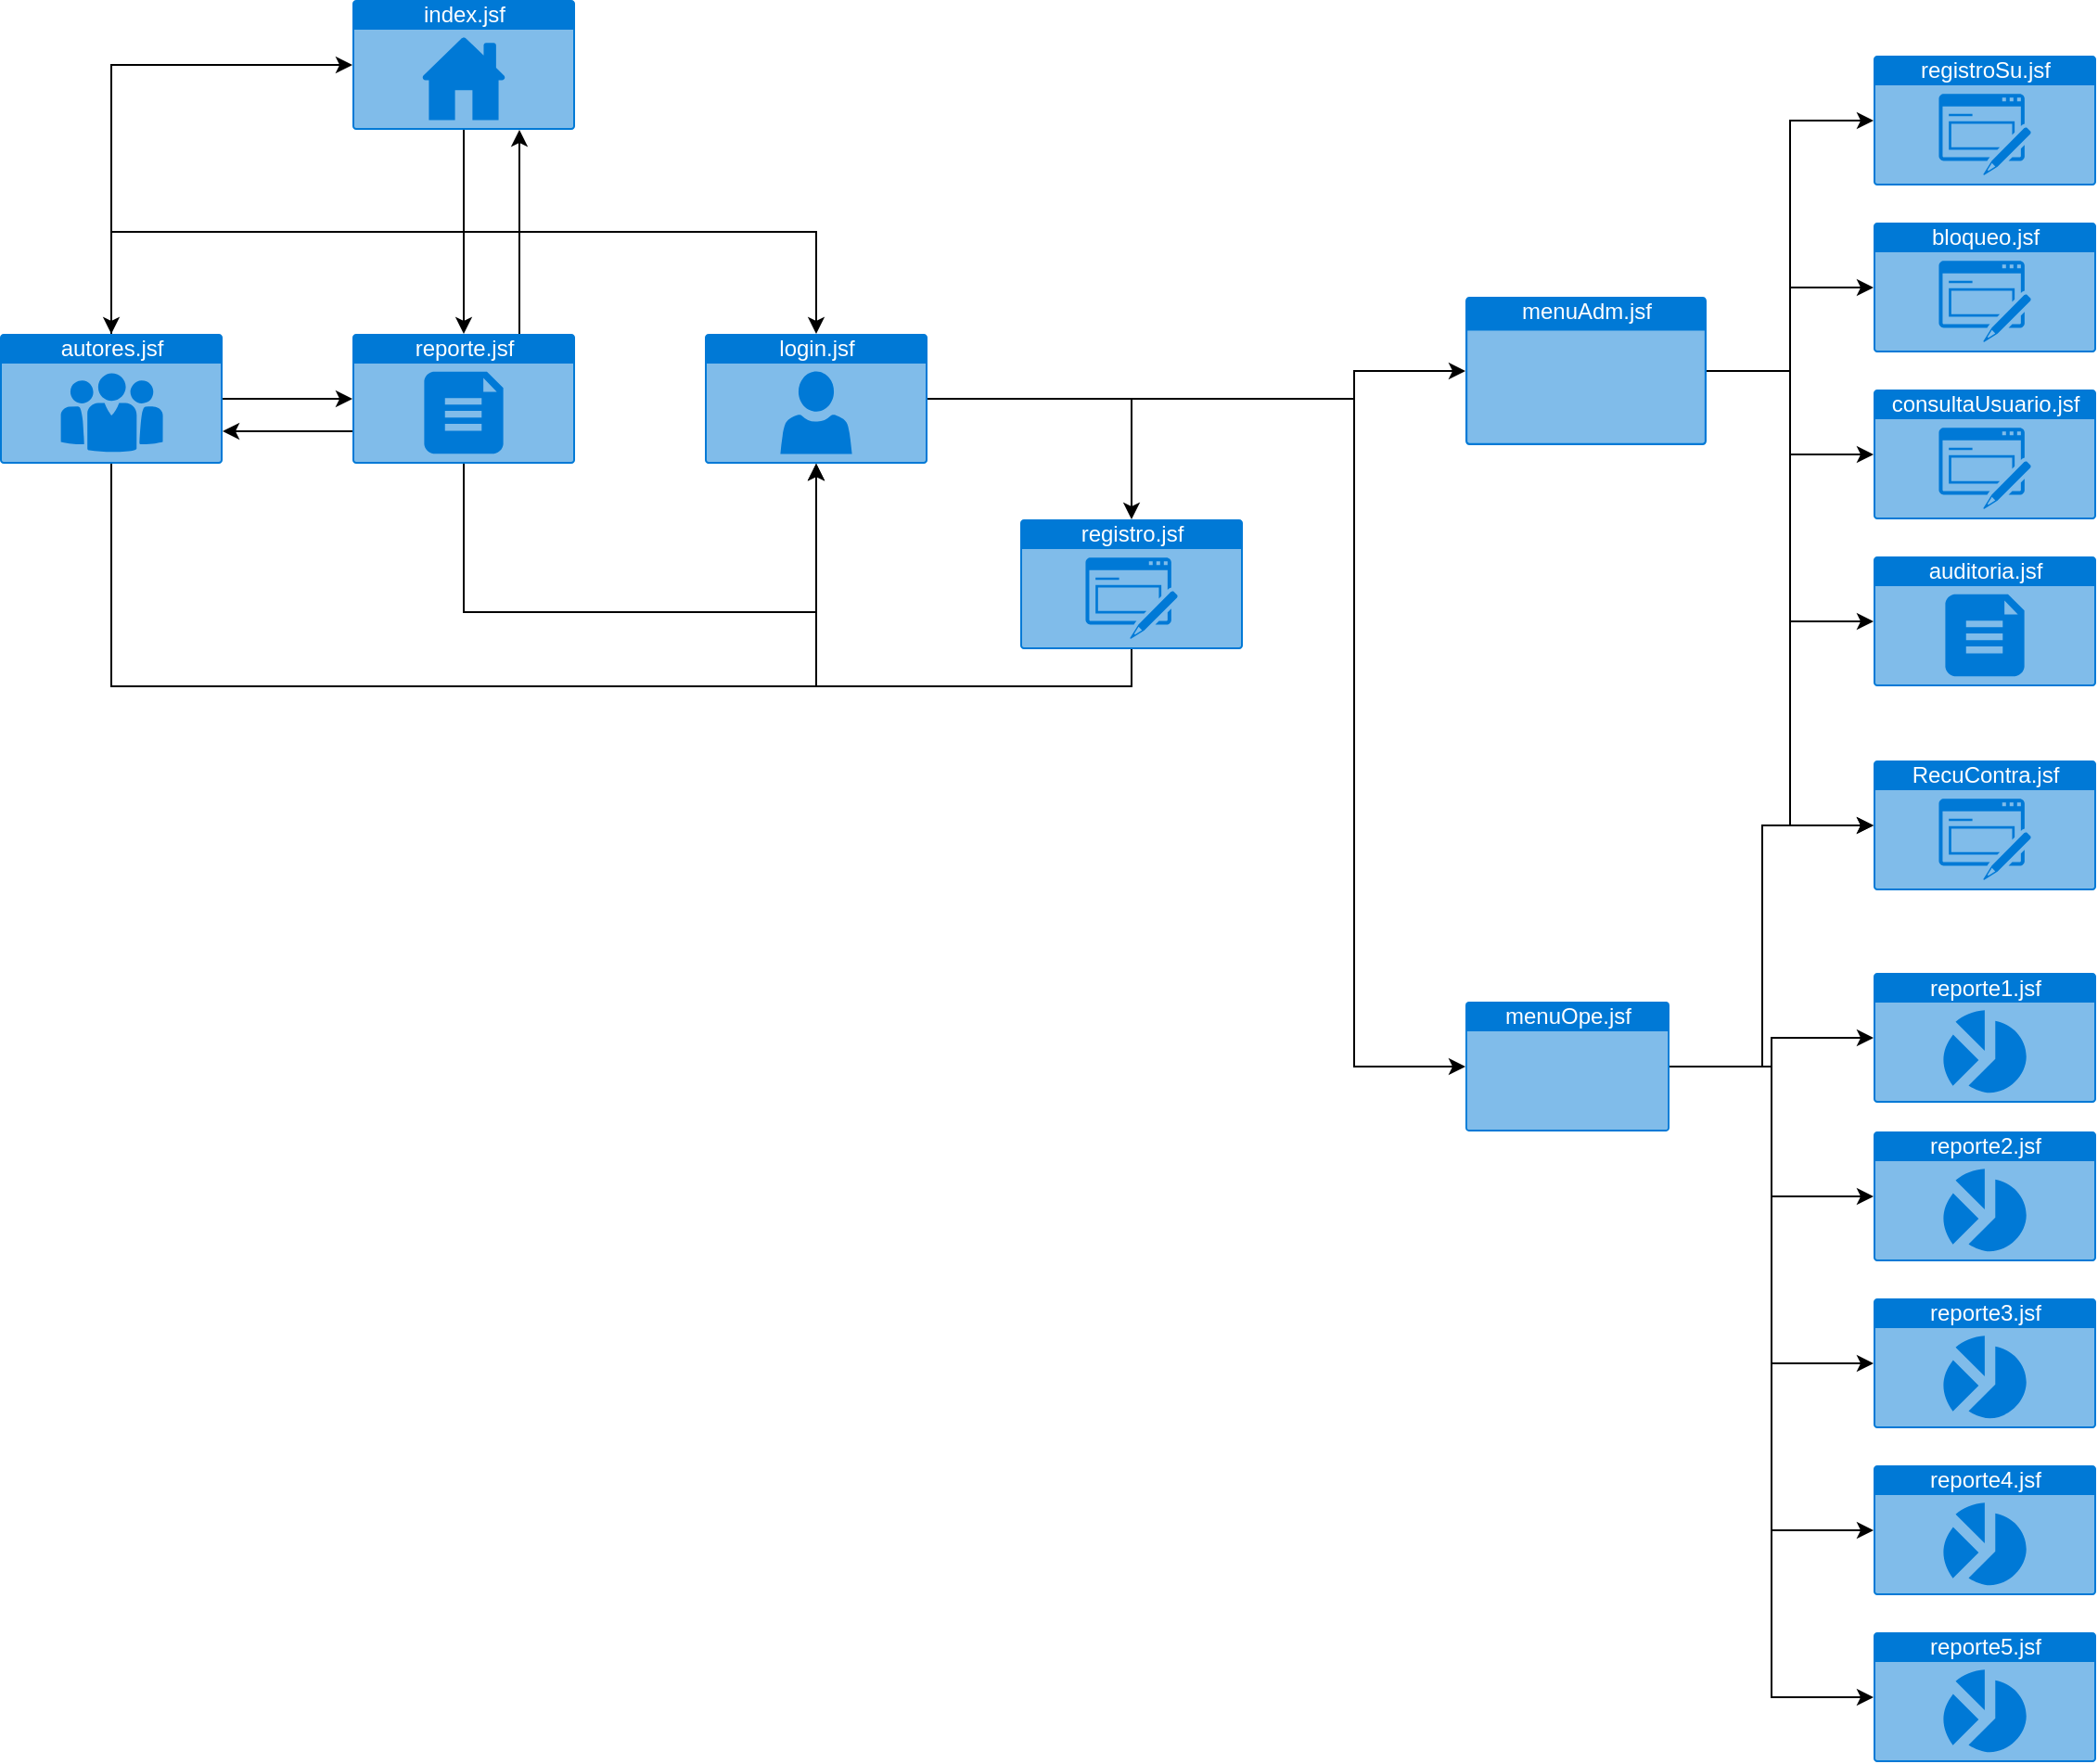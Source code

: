 <mxfile version="14.7.7" type="github">
  <diagram id="slKkDAH2nA_gxa5EpRuj" name="mapaNavegación">
    <mxGraphModel dx="1038" dy="585" grid="1" gridSize="10" guides="1" tooltips="1" connect="1" arrows="1" fold="1" page="1" pageScale="1" pageWidth="827" pageHeight="1169" math="0" shadow="0">
      <root>
        <mxCell id="0" />
        <mxCell id="1" parent="0" />
        <mxCell id="r5AlwJAiXxnHD5-CUrwC-1" style="edgeStyle=orthogonalEdgeStyle;rounded=0;orthogonalLoop=1;jettySize=auto;html=1;exitX=0.5;exitY=1;exitDx=0;exitDy=0;exitPerimeter=0;entryX=0.5;entryY=0;entryDx=0;entryDy=0;entryPerimeter=0;" parent="1" source="r5AlwJAiXxnHD5-CUrwC-4" target="r5AlwJAiXxnHD5-CUrwC-13" edge="1">
          <mxGeometry relative="1" as="geometry" />
        </mxCell>
        <mxCell id="r5AlwJAiXxnHD5-CUrwC-2" style="edgeStyle=orthogonalEdgeStyle;rounded=0;orthogonalLoop=1;jettySize=auto;html=1;exitX=0.5;exitY=1;exitDx=0;exitDy=0;exitPerimeter=0;" parent="1" source="r5AlwJAiXxnHD5-CUrwC-4" target="r5AlwJAiXxnHD5-CUrwC-9" edge="1">
          <mxGeometry relative="1" as="geometry" />
        </mxCell>
        <mxCell id="r5AlwJAiXxnHD5-CUrwC-3" style="edgeStyle=orthogonalEdgeStyle;rounded=0;orthogonalLoop=1;jettySize=auto;html=1;exitX=0.5;exitY=1;exitDx=0;exitDy=0;exitPerimeter=0;" parent="1" source="r5AlwJAiXxnHD5-CUrwC-4" target="r5AlwJAiXxnHD5-CUrwC-5" edge="1">
          <mxGeometry relative="1" as="geometry" />
        </mxCell>
        <mxCell id="r5AlwJAiXxnHD5-CUrwC-4" value="index.jsf" style="html=1;strokeColor=none;fillColor=#0079D6;labelPosition=center;verticalLabelPosition=middle;verticalAlign=top;align=center;fontSize=12;outlineConnect=0;spacingTop=-6;fontColor=#FFFFFF;shape=mxgraph.sitemap.home;" parent="1" vertex="1">
          <mxGeometry x="250" y="60" width="120" height="70" as="geometry" />
        </mxCell>
        <mxCell id="u08BsZFnV7eaKjJMaNz5-3" style="edgeStyle=orthogonalEdgeStyle;rounded=0;orthogonalLoop=1;jettySize=auto;html=1;exitX=1;exitY=0.5;exitDx=0;exitDy=0;exitPerimeter=0;" edge="1" parent="1" source="r5AlwJAiXxnHD5-CUrwC-5" target="u08BsZFnV7eaKjJMaNz5-1">
          <mxGeometry relative="1" as="geometry">
            <Array as="points">
              <mxPoint x="790" y="275" />
              <mxPoint x="790" y="260" />
            </Array>
          </mxGeometry>
        </mxCell>
        <mxCell id="u08BsZFnV7eaKjJMaNz5-4" style="edgeStyle=orthogonalEdgeStyle;rounded=0;orthogonalLoop=1;jettySize=auto;html=1;exitX=1;exitY=0.5;exitDx=0;exitDy=0;exitPerimeter=0;" edge="1" parent="1" source="r5AlwJAiXxnHD5-CUrwC-5" target="u08BsZFnV7eaKjJMaNz5-2">
          <mxGeometry relative="1" as="geometry">
            <Array as="points">
              <mxPoint x="790" y="275" />
              <mxPoint x="790" y="635" />
            </Array>
          </mxGeometry>
        </mxCell>
        <mxCell id="u08BsZFnV7eaKjJMaNz5-28" style="edgeStyle=orthogonalEdgeStyle;rounded=0;orthogonalLoop=1;jettySize=auto;html=1;exitX=1;exitY=0.5;exitDx=0;exitDy=0;exitPerimeter=0;entryX=0.5;entryY=0;entryDx=0;entryDy=0;entryPerimeter=0;" edge="1" parent="1" source="r5AlwJAiXxnHD5-CUrwC-5" target="ZIqaS8-U01cKpPwVh8nm-2">
          <mxGeometry relative="1" as="geometry" />
        </mxCell>
        <mxCell id="r5AlwJAiXxnHD5-CUrwC-5" value="login.jsf&lt;br&gt;" style="html=1;strokeColor=none;fillColor=#0079D6;labelPosition=center;verticalLabelPosition=middle;verticalAlign=top;align=center;fontSize=12;outlineConnect=0;spacingTop=-6;fontColor=#FFFFFF;shape=mxgraph.sitemap.profile;" parent="1" vertex="1">
          <mxGeometry x="440" y="240" width="120" height="70" as="geometry" />
        </mxCell>
        <mxCell id="r5AlwJAiXxnHD5-CUrwC-6" style="edgeStyle=orthogonalEdgeStyle;rounded=0;orthogonalLoop=1;jettySize=auto;html=1;exitX=0.5;exitY=1;exitDx=0;exitDy=0;exitPerimeter=0;" parent="1" source="r5AlwJAiXxnHD5-CUrwC-9" edge="1">
          <mxGeometry relative="1" as="geometry">
            <mxPoint x="500" y="310" as="targetPoint" />
            <Array as="points">
              <mxPoint x="310" y="390" />
              <mxPoint x="500" y="390" />
            </Array>
          </mxGeometry>
        </mxCell>
        <mxCell id="r5AlwJAiXxnHD5-CUrwC-7" style="edgeStyle=orthogonalEdgeStyle;rounded=0;orthogonalLoop=1;jettySize=auto;html=1;exitX=0;exitY=0.75;exitDx=0;exitDy=0;exitPerimeter=0;entryX=1;entryY=0.75;entryDx=0;entryDy=0;entryPerimeter=0;" parent="1" source="r5AlwJAiXxnHD5-CUrwC-9" target="r5AlwJAiXxnHD5-CUrwC-13" edge="1">
          <mxGeometry relative="1" as="geometry" />
        </mxCell>
        <mxCell id="r5AlwJAiXxnHD5-CUrwC-8" style="edgeStyle=orthogonalEdgeStyle;rounded=0;orthogonalLoop=1;jettySize=auto;html=1;exitX=0.75;exitY=0;exitDx=0;exitDy=0;exitPerimeter=0;entryX=0.75;entryY=1;entryDx=0;entryDy=0;entryPerimeter=0;" parent="1" source="r5AlwJAiXxnHD5-CUrwC-9" target="r5AlwJAiXxnHD5-CUrwC-4" edge="1">
          <mxGeometry relative="1" as="geometry" />
        </mxCell>
        <mxCell id="r5AlwJAiXxnHD5-CUrwC-9" value="reporte.jsf" style="html=1;strokeColor=none;fillColor=#0079D6;labelPosition=center;verticalLabelPosition=middle;verticalAlign=top;align=center;fontSize=12;outlineConnect=0;spacingTop=-6;fontColor=#FFFFFF;shape=mxgraph.sitemap.document;" parent="1" vertex="1">
          <mxGeometry x="250" y="240" width="120" height="70" as="geometry" />
        </mxCell>
        <mxCell id="r5AlwJAiXxnHD5-CUrwC-10" style="edgeStyle=orthogonalEdgeStyle;rounded=0;orthogonalLoop=1;jettySize=auto;html=1;exitX=0.5;exitY=1;exitDx=0;exitDy=0;exitPerimeter=0;entryX=0.5;entryY=1;entryDx=0;entryDy=0;entryPerimeter=0;" parent="1" source="r5AlwJAiXxnHD5-CUrwC-13" target="r5AlwJAiXxnHD5-CUrwC-5" edge="1">
          <mxGeometry relative="1" as="geometry">
            <Array as="points">
              <mxPoint x="120" y="430" />
              <mxPoint x="500" y="430" />
            </Array>
          </mxGeometry>
        </mxCell>
        <mxCell id="r5AlwJAiXxnHD5-CUrwC-11" style="edgeStyle=orthogonalEdgeStyle;rounded=0;orthogonalLoop=1;jettySize=auto;html=1;exitX=1;exitY=0.5;exitDx=0;exitDy=0;exitPerimeter=0;entryX=0;entryY=0.5;entryDx=0;entryDy=0;entryPerimeter=0;" parent="1" source="r5AlwJAiXxnHD5-CUrwC-13" target="r5AlwJAiXxnHD5-CUrwC-9" edge="1">
          <mxGeometry relative="1" as="geometry" />
        </mxCell>
        <mxCell id="r5AlwJAiXxnHD5-CUrwC-12" style="edgeStyle=orthogonalEdgeStyle;rounded=0;orthogonalLoop=1;jettySize=auto;html=1;exitX=0.5;exitY=0;exitDx=0;exitDy=0;exitPerimeter=0;entryX=0;entryY=0.5;entryDx=0;entryDy=0;entryPerimeter=0;" parent="1" source="r5AlwJAiXxnHD5-CUrwC-13" target="r5AlwJAiXxnHD5-CUrwC-4" edge="1">
          <mxGeometry relative="1" as="geometry" />
        </mxCell>
        <mxCell id="r5AlwJAiXxnHD5-CUrwC-13" value="autores.jsf" style="html=1;strokeColor=none;fillColor=#0079D6;labelPosition=center;verticalLabelPosition=middle;verticalAlign=top;align=center;fontSize=12;outlineConnect=0;spacingTop=-6;fontColor=#FFFFFF;shape=mxgraph.sitemap.about_us;" parent="1" vertex="1">
          <mxGeometry x="60" y="240" width="120" height="70" as="geometry" />
        </mxCell>
        <mxCell id="u08BsZFnV7eaKjJMaNz5-29" style="edgeStyle=orthogonalEdgeStyle;rounded=0;orthogonalLoop=1;jettySize=auto;html=1;exitX=0.5;exitY=1;exitDx=0;exitDy=0;exitPerimeter=0;entryX=0.5;entryY=1;entryDx=0;entryDy=0;entryPerimeter=0;" edge="1" parent="1" source="ZIqaS8-U01cKpPwVh8nm-2" target="r5AlwJAiXxnHD5-CUrwC-5">
          <mxGeometry relative="1" as="geometry" />
        </mxCell>
        <mxCell id="ZIqaS8-U01cKpPwVh8nm-2" value="registro.jsf" style="html=1;strokeColor=none;fillColor=#0079D6;labelPosition=center;verticalLabelPosition=middle;verticalAlign=top;align=center;fontSize=12;outlineConnect=0;spacingTop=-6;fontColor=#FFFFFF;shape=mxgraph.sitemap.form;" parent="1" vertex="1">
          <mxGeometry x="610" y="340" width="120" height="70" as="geometry" />
        </mxCell>
        <mxCell id="ZIqaS8-U01cKpPwVh8nm-4" value="registroSu.jsf" style="html=1;strokeColor=none;fillColor=#0079D6;labelPosition=center;verticalLabelPosition=middle;verticalAlign=top;align=center;fontSize=12;outlineConnect=0;spacingTop=-6;fontColor=#FFFFFF;shape=mxgraph.sitemap.form;" parent="1" vertex="1">
          <mxGeometry x="1070" y="90" width="120" height="70" as="geometry" />
        </mxCell>
        <mxCell id="u08BsZFnV7eaKjJMaNz5-6" style="edgeStyle=orthogonalEdgeStyle;rounded=0;orthogonalLoop=1;jettySize=auto;html=1;exitX=1;exitY=0.5;exitDx=0;exitDy=0;exitPerimeter=0;entryX=0;entryY=0.5;entryDx=0;entryDy=0;entryPerimeter=0;" edge="1" parent="1" source="u08BsZFnV7eaKjJMaNz5-1" target="ZIqaS8-U01cKpPwVh8nm-4">
          <mxGeometry relative="1" as="geometry" />
        </mxCell>
        <mxCell id="u08BsZFnV7eaKjJMaNz5-9" style="edgeStyle=orthogonalEdgeStyle;rounded=0;orthogonalLoop=1;jettySize=auto;html=1;exitX=1;exitY=0.5;exitDx=0;exitDy=0;exitPerimeter=0;" edge="1" parent="1" source="u08BsZFnV7eaKjJMaNz5-1" target="u08BsZFnV7eaKjJMaNz5-8">
          <mxGeometry relative="1" as="geometry" />
        </mxCell>
        <mxCell id="u08BsZFnV7eaKjJMaNz5-11" style="edgeStyle=orthogonalEdgeStyle;rounded=0;orthogonalLoop=1;jettySize=auto;html=1;exitX=1;exitY=0.5;exitDx=0;exitDy=0;exitPerimeter=0;" edge="1" parent="1" source="u08BsZFnV7eaKjJMaNz5-1" target="u08BsZFnV7eaKjJMaNz5-10">
          <mxGeometry relative="1" as="geometry" />
        </mxCell>
        <mxCell id="u08BsZFnV7eaKjJMaNz5-14" style="edgeStyle=orthogonalEdgeStyle;rounded=0;orthogonalLoop=1;jettySize=auto;html=1;exitX=1;exitY=0.5;exitDx=0;exitDy=0;exitPerimeter=0;entryX=0;entryY=0.5;entryDx=0;entryDy=0;entryPerimeter=0;" edge="1" parent="1" source="u08BsZFnV7eaKjJMaNz5-1" target="u08BsZFnV7eaKjJMaNz5-13">
          <mxGeometry relative="1" as="geometry" />
        </mxCell>
        <mxCell id="u08BsZFnV7eaKjJMaNz5-15" style="edgeStyle=orthogonalEdgeStyle;rounded=0;orthogonalLoop=1;jettySize=auto;html=1;exitX=1;exitY=0.5;exitDx=0;exitDy=0;exitPerimeter=0;entryX=0;entryY=0.5;entryDx=0;entryDy=0;entryPerimeter=0;" edge="1" parent="1" source="u08BsZFnV7eaKjJMaNz5-1" target="u08BsZFnV7eaKjJMaNz5-7">
          <mxGeometry relative="1" as="geometry" />
        </mxCell>
        <mxCell id="u08BsZFnV7eaKjJMaNz5-1" value="menuAdm.jsf" style="html=1;strokeColor=none;fillColor=#0079D6;labelPosition=center;verticalLabelPosition=middle;verticalAlign=top;align=center;fontSize=12;outlineConnect=0;spacingTop=-6;fontColor=#FFFFFF;shape=mxgraph.sitemap.page;" vertex="1" parent="1">
          <mxGeometry x="850" y="220" width="130" height="80" as="geometry" />
        </mxCell>
        <mxCell id="u08BsZFnV7eaKjJMaNz5-16" style="edgeStyle=orthogonalEdgeStyle;rounded=0;orthogonalLoop=1;jettySize=auto;html=1;exitX=1;exitY=0.5;exitDx=0;exitDy=0;exitPerimeter=0;entryX=0;entryY=0.5;entryDx=0;entryDy=0;entryPerimeter=0;" edge="1" parent="1" source="u08BsZFnV7eaKjJMaNz5-2" target="u08BsZFnV7eaKjJMaNz5-7">
          <mxGeometry relative="1" as="geometry">
            <Array as="points">
              <mxPoint x="1010" y="635" />
              <mxPoint x="1010" y="505" />
            </Array>
          </mxGeometry>
        </mxCell>
        <mxCell id="u08BsZFnV7eaKjJMaNz5-23" style="edgeStyle=orthogonalEdgeStyle;rounded=0;orthogonalLoop=1;jettySize=auto;html=1;exitX=1;exitY=0.5;exitDx=0;exitDy=0;exitPerimeter=0;" edge="1" parent="1" source="u08BsZFnV7eaKjJMaNz5-2" target="u08BsZFnV7eaKjJMaNz5-18">
          <mxGeometry relative="1" as="geometry" />
        </mxCell>
        <mxCell id="u08BsZFnV7eaKjJMaNz5-24" style="edgeStyle=orthogonalEdgeStyle;rounded=0;orthogonalLoop=1;jettySize=auto;html=1;exitX=1;exitY=0.5;exitDx=0;exitDy=0;exitPerimeter=0;entryX=0;entryY=0.5;entryDx=0;entryDy=0;entryPerimeter=0;" edge="1" parent="1" source="u08BsZFnV7eaKjJMaNz5-2" target="u08BsZFnV7eaKjJMaNz5-19">
          <mxGeometry relative="1" as="geometry" />
        </mxCell>
        <mxCell id="u08BsZFnV7eaKjJMaNz5-25" style="edgeStyle=orthogonalEdgeStyle;rounded=0;orthogonalLoop=1;jettySize=auto;html=1;exitX=1;exitY=0.5;exitDx=0;exitDy=0;exitPerimeter=0;entryX=0;entryY=0.5;entryDx=0;entryDy=0;entryPerimeter=0;" edge="1" parent="1" source="u08BsZFnV7eaKjJMaNz5-2" target="u08BsZFnV7eaKjJMaNz5-20">
          <mxGeometry relative="1" as="geometry" />
        </mxCell>
        <mxCell id="u08BsZFnV7eaKjJMaNz5-26" style="edgeStyle=orthogonalEdgeStyle;rounded=0;orthogonalLoop=1;jettySize=auto;html=1;exitX=1;exitY=0.5;exitDx=0;exitDy=0;exitPerimeter=0;entryX=0;entryY=0.5;entryDx=0;entryDy=0;entryPerimeter=0;" edge="1" parent="1" source="u08BsZFnV7eaKjJMaNz5-2" target="u08BsZFnV7eaKjJMaNz5-21">
          <mxGeometry relative="1" as="geometry" />
        </mxCell>
        <mxCell id="u08BsZFnV7eaKjJMaNz5-27" style="edgeStyle=orthogonalEdgeStyle;rounded=0;orthogonalLoop=1;jettySize=auto;html=1;exitX=1;exitY=0.5;exitDx=0;exitDy=0;exitPerimeter=0;entryX=0;entryY=0.5;entryDx=0;entryDy=0;entryPerimeter=0;" edge="1" parent="1" source="u08BsZFnV7eaKjJMaNz5-2" target="u08BsZFnV7eaKjJMaNz5-22">
          <mxGeometry relative="1" as="geometry" />
        </mxCell>
        <mxCell id="u08BsZFnV7eaKjJMaNz5-2" value="menuOpe.jsf" style="html=1;strokeColor=none;fillColor=#0079D6;labelPosition=center;verticalLabelPosition=middle;verticalAlign=top;align=center;fontSize=12;outlineConnect=0;spacingTop=-6;fontColor=#FFFFFF;shape=mxgraph.sitemap.page;" vertex="1" parent="1">
          <mxGeometry x="850" y="600" width="110" height="70" as="geometry" />
        </mxCell>
        <mxCell id="u08BsZFnV7eaKjJMaNz5-7" value="RecuContra.jsf" style="html=1;strokeColor=none;fillColor=#0079D6;labelPosition=center;verticalLabelPosition=middle;verticalAlign=top;align=center;fontSize=12;outlineConnect=0;spacingTop=-6;fontColor=#FFFFFF;shape=mxgraph.sitemap.form;" vertex="1" parent="1">
          <mxGeometry x="1070" y="470" width="120" height="70" as="geometry" />
        </mxCell>
        <mxCell id="u08BsZFnV7eaKjJMaNz5-8" value="bloqueo.jsf" style="html=1;strokeColor=none;fillColor=#0079D6;labelPosition=center;verticalLabelPosition=middle;verticalAlign=top;align=center;fontSize=12;outlineConnect=0;spacingTop=-6;fontColor=#FFFFFF;shape=mxgraph.sitemap.form;" vertex="1" parent="1">
          <mxGeometry x="1070" y="180" width="120" height="70" as="geometry" />
        </mxCell>
        <mxCell id="u08BsZFnV7eaKjJMaNz5-10" value="consultaUsuario.jsf" style="html=1;strokeColor=none;fillColor=#0079D6;labelPosition=center;verticalLabelPosition=middle;verticalAlign=top;align=center;fontSize=12;outlineConnect=0;spacingTop=-6;fontColor=#FFFFFF;shape=mxgraph.sitemap.form;" vertex="1" parent="1">
          <mxGeometry x="1070" y="270" width="120" height="70" as="geometry" />
        </mxCell>
        <mxCell id="u08BsZFnV7eaKjJMaNz5-13" value="auditoria.jsf" style="html=1;strokeColor=none;fillColor=#0079D6;labelPosition=center;verticalLabelPosition=middle;verticalAlign=top;align=center;fontSize=12;outlineConnect=0;spacingTop=-6;fontColor=#FFFFFF;shape=mxgraph.sitemap.document;" vertex="1" parent="1">
          <mxGeometry x="1070" y="360" width="120" height="70" as="geometry" />
        </mxCell>
        <mxCell id="u08BsZFnV7eaKjJMaNz5-18" value="reporte1.jsf" style="html=1;strokeColor=none;fillColor=#0079D6;labelPosition=center;verticalLabelPosition=middle;verticalAlign=top;align=center;fontSize=12;outlineConnect=0;spacingTop=-6;fontColor=#FFFFFF;shape=mxgraph.sitemap.chart;" vertex="1" parent="1">
          <mxGeometry x="1070" y="584.5" width="120" height="70" as="geometry" />
        </mxCell>
        <mxCell id="u08BsZFnV7eaKjJMaNz5-19" value="reporte2.jsf" style="html=1;strokeColor=none;fillColor=#0079D6;labelPosition=center;verticalLabelPosition=middle;verticalAlign=top;align=center;fontSize=12;outlineConnect=0;spacingTop=-6;fontColor=#FFFFFF;shape=mxgraph.sitemap.chart;" vertex="1" parent="1">
          <mxGeometry x="1070" y="670" width="120" height="70" as="geometry" />
        </mxCell>
        <mxCell id="u08BsZFnV7eaKjJMaNz5-20" value="reporte3.jsf" style="html=1;strokeColor=none;fillColor=#0079D6;labelPosition=center;verticalLabelPosition=middle;verticalAlign=top;align=center;fontSize=12;outlineConnect=0;spacingTop=-6;fontColor=#FFFFFF;shape=mxgraph.sitemap.chart;" vertex="1" parent="1">
          <mxGeometry x="1070" y="760" width="120" height="70" as="geometry" />
        </mxCell>
        <mxCell id="u08BsZFnV7eaKjJMaNz5-21" value="reporte4.jsf" style="html=1;strokeColor=none;fillColor=#0079D6;labelPosition=center;verticalLabelPosition=middle;verticalAlign=top;align=center;fontSize=12;outlineConnect=0;spacingTop=-6;fontColor=#FFFFFF;shape=mxgraph.sitemap.chart;" vertex="1" parent="1">
          <mxGeometry x="1070" y="850" width="120" height="70" as="geometry" />
        </mxCell>
        <mxCell id="u08BsZFnV7eaKjJMaNz5-22" value="reporte5.jsf" style="html=1;strokeColor=none;fillColor=#0079D6;labelPosition=center;verticalLabelPosition=middle;verticalAlign=top;align=center;fontSize=12;outlineConnect=0;spacingTop=-6;fontColor=#FFFFFF;shape=mxgraph.sitemap.chart;" vertex="1" parent="1">
          <mxGeometry x="1070" y="940" width="120" height="70" as="geometry" />
        </mxCell>
      </root>
    </mxGraphModel>
  </diagram>
</mxfile>
